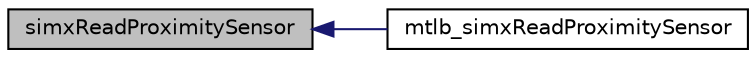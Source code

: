 digraph "simxReadProximitySensor"
{
  edge [fontname="Helvetica",fontsize="10",labelfontname="Helvetica",labelfontsize="10"];
  node [fontname="Helvetica",fontsize="10",shape=record];
  rankdir="LR";
  Node1 [label="simxReadProximitySensor",height=0.2,width=0.4,color="black", fillcolor="grey75", style="filled" fontcolor="black"];
  Node1 -> Node2 [dir="back",color="midnightblue",fontsize="10",style="solid"];
  Node2 [label="mtlb_simxReadProximitySensor",height=0.2,width=0.4,color="black", fillcolor="white", style="filled",URL="$ext_api_8h.html#a80c015184969c735abe521f7fd499df0"];
}
